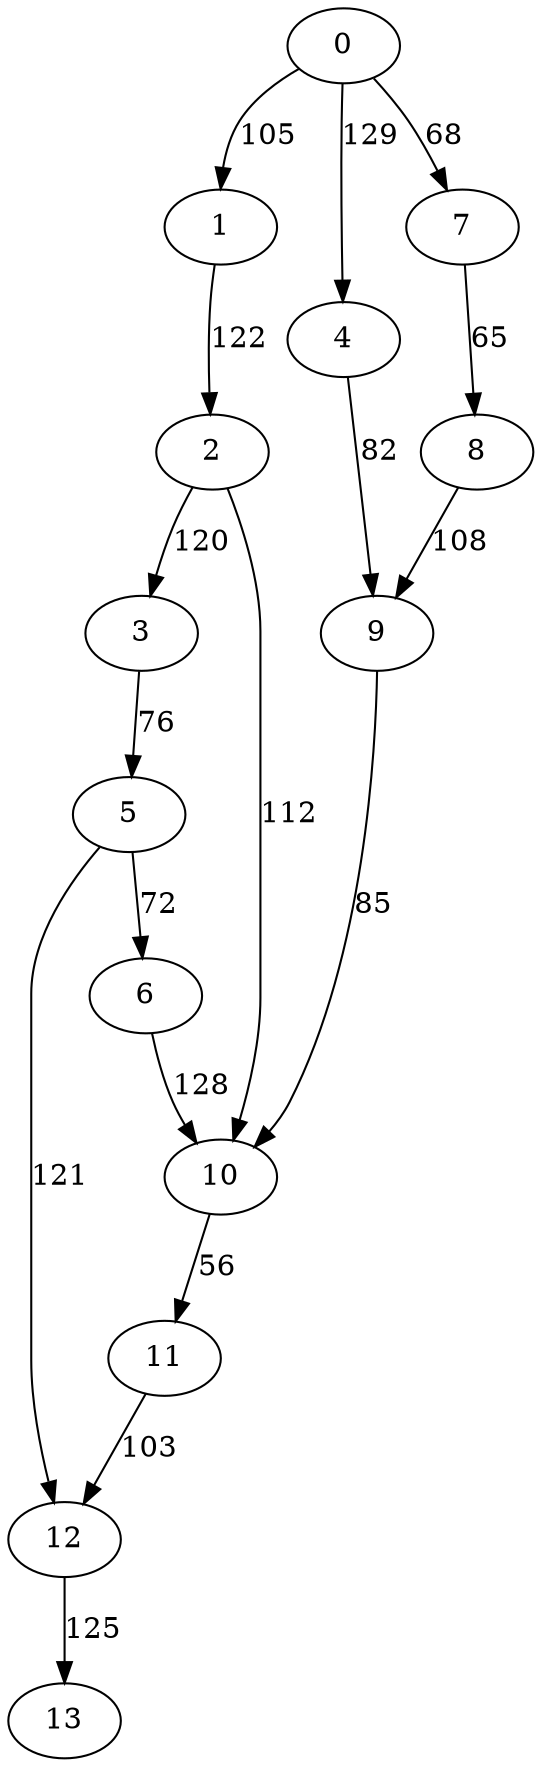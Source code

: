 digraph t20p2r7_3 {
0 -> 1 [ label = 105 ];
0 -> 4 [ label = 129 ];
0 -> 7 [ label = 68 ];
1 -> 2 [ label = 122 ];
2 -> 3 [ label = 120 ];
2 -> 10 [ label = 112 ];
3 -> 5 [ label = 76 ];
4 -> 9 [ label = 82 ];
5 -> 6 [ label = 72 ];
5 -> 12 [ label = 121 ];
6 -> 10 [ label = 128 ];
7 -> 8 [ label = 65 ];
8 -> 9 [ label = 108 ];
9 -> 10 [ label = 85 ];
10 -> 11 [ label = 56 ];
11 -> 12 [ label = 103 ];
12 -> 13 [ label = 125 ];
 }

